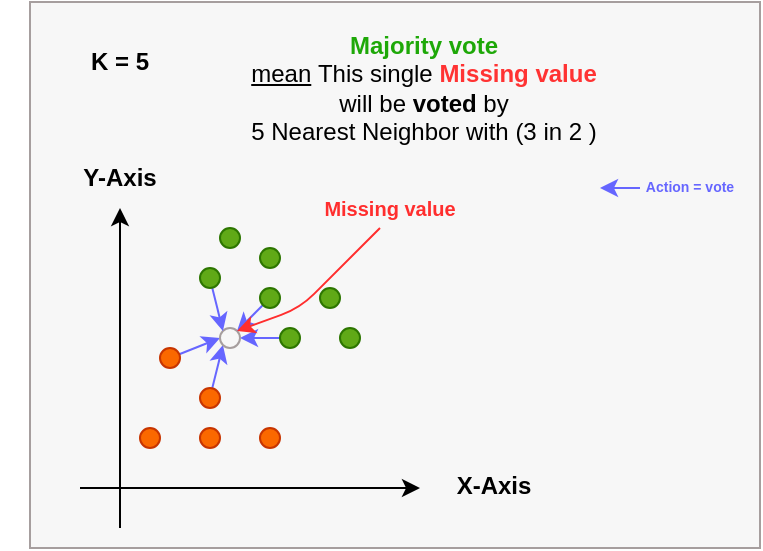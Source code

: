 <mxfile>
    <diagram id="IKJxbRF_tEEVHbuZRPLW" name="Page-1">
        <mxGraphModel dx="500" dy="797" grid="1" gridSize="10" guides="1" tooltips="1" connect="1" arrows="1" fold="1" page="1" pageScale="1" pageWidth="850" pageHeight="1100" math="0" shadow="0">
            <root>
                <mxCell id="0"/>
                <mxCell id="1" parent="0"/>
                <mxCell id="41" value="" style="rounded=0;whiteSpace=wrap;html=1;strokeColor=#A69E9E;fontSize=7;fontColor=#6666FF;fillColor=#F7F7F7;" parent="1" vertex="1">
                    <mxGeometry x="60" y="470" width="365" height="273" as="geometry"/>
                </mxCell>
                <mxCell id="6" value="" style="endArrow=classic;html=1;fontColor=#000000;strokeColor=#000000;" parent="1" edge="1">
                    <mxGeometry width="50" height="50" relative="1" as="geometry">
                        <mxPoint x="105" y="733" as="sourcePoint"/>
                        <mxPoint x="105" y="573" as="targetPoint"/>
                    </mxGeometry>
                </mxCell>
                <mxCell id="7" value="" style="endArrow=classic;html=1;fontColor=#000000;strokeColor=#000000;" parent="1" edge="1">
                    <mxGeometry width="50" height="50" relative="1" as="geometry">
                        <mxPoint x="85" y="713" as="sourcePoint"/>
                        <mxPoint x="255" y="713" as="targetPoint"/>
                    </mxGeometry>
                </mxCell>
                <mxCell id="8" value="" style="ellipse;whiteSpace=wrap;html=1;fillColor=#60a917;fontColor=#ffffff;strokeColor=#2D7600;" parent="1" vertex="1">
                    <mxGeometry x="155" y="583" width="10" height="10" as="geometry"/>
                </mxCell>
                <mxCell id="9" value="" style="ellipse;whiteSpace=wrap;html=1;fillColor=#60a917;fontColor=#ffffff;strokeColor=#2D7600;" parent="1" vertex="1">
                    <mxGeometry x="175" y="593" width="10" height="10" as="geometry"/>
                </mxCell>
                <mxCell id="36" style="edgeStyle=none;html=1;entryX=1;entryY=0.5;entryDx=0;entryDy=0;strokeColor=#6666FF;fontSize=10;fontColor=#FF3333;" parent="1" source="10" target="21" edge="1">
                    <mxGeometry relative="1" as="geometry"/>
                </mxCell>
                <mxCell id="10" value="" style="ellipse;whiteSpace=wrap;html=1;fillColor=#60a917;fontColor=#ffffff;strokeColor=#2D7600;" parent="1" vertex="1">
                    <mxGeometry x="185" y="633" width="10" height="10" as="geometry"/>
                </mxCell>
                <mxCell id="11" value="" style="ellipse;whiteSpace=wrap;html=1;fillColor=#60a917;fontColor=#ffffff;strokeColor=#2D7600;" parent="1" vertex="1">
                    <mxGeometry x="205" y="613" width="10" height="10" as="geometry"/>
                </mxCell>
                <mxCell id="12" value="" style="ellipse;whiteSpace=wrap;html=1;fillColor=#60a917;fontColor=#ffffff;strokeColor=#2D7600;" parent="1" vertex="1">
                    <mxGeometry x="215" y="633" width="10" height="10" as="geometry"/>
                </mxCell>
                <mxCell id="34" style="edgeStyle=none;html=1;entryX=0;entryY=0.5;entryDx=0;entryDy=0;strokeColor=#6666FF;fontSize=10;fontColor=#FF3333;" parent="1" source="15" target="21" edge="1">
                    <mxGeometry relative="1" as="geometry"/>
                </mxCell>
                <mxCell id="15" value="" style="ellipse;whiteSpace=wrap;html=1;fillColor=#fa6800;fontColor=#000000;strokeColor=#C73500;" parent="1" vertex="1">
                    <mxGeometry x="125" y="643" width="10" height="10" as="geometry"/>
                </mxCell>
                <mxCell id="16" value="" style="ellipse;whiteSpace=wrap;html=1;fillColor=#fa6800;fontColor=#000000;strokeColor=#C73500;" parent="1" vertex="1">
                    <mxGeometry x="115" y="683" width="10" height="10" as="geometry"/>
                </mxCell>
                <mxCell id="35" style="edgeStyle=none;html=1;entryX=0;entryY=1;entryDx=0;entryDy=0;strokeColor=#6666FF;fontSize=10;fontColor=#FF3333;" parent="1" source="17" target="21" edge="1">
                    <mxGeometry relative="1" as="geometry"/>
                </mxCell>
                <mxCell id="17" value="" style="ellipse;whiteSpace=wrap;html=1;fillColor=#fa6800;fontColor=#000000;strokeColor=#C73500;" parent="1" vertex="1">
                    <mxGeometry x="145" y="663" width="10" height="10" as="geometry"/>
                </mxCell>
                <mxCell id="18" value="" style="ellipse;whiteSpace=wrap;html=1;fillColor=#fa6800;fontColor=#000000;strokeColor=#C73500;" parent="1" vertex="1">
                    <mxGeometry x="145" y="683" width="10" height="10" as="geometry"/>
                </mxCell>
                <mxCell id="19" value="" style="ellipse;whiteSpace=wrap;html=1;fillColor=#fa6800;fontColor=#000000;strokeColor=#C73500;" parent="1" vertex="1">
                    <mxGeometry x="175" y="683" width="10" height="10" as="geometry"/>
                </mxCell>
                <mxCell id="21" value="" style="ellipse;whiteSpace=wrap;html=1;fillColor=none;strokeColor=#A69E9E;" parent="1" vertex="1">
                    <mxGeometry x="155" y="633" width="10" height="10" as="geometry"/>
                </mxCell>
                <mxCell id="22" value="&lt;b&gt;&lt;font color=&quot;#1ea808&quot;&gt;Majority vote&lt;br&gt;&lt;/font&gt;&lt;/b&gt;&lt;font color=&quot;#000000&quot;&gt;&lt;u&gt;mean&lt;/u&gt;&amp;nbsp;This single&lt;/font&gt; &lt;b&gt;&lt;font color=&quot;#ff3333&quot;&gt;Missing value&lt;/font&gt;&lt;/b&gt; &lt;font color=&quot;#000000&quot;&gt;will be &lt;b&gt;voted &lt;/b&gt;by&lt;br&gt;5 Nearest Neighbor with (3 in 2 )&lt;/font&gt;" style="text;html=1;strokeColor=none;fillColor=none;align=center;verticalAlign=middle;whiteSpace=wrap;rounded=0;" parent="1" vertex="1">
                    <mxGeometry x="162" y="483" width="190" height="60" as="geometry"/>
                </mxCell>
                <mxCell id="37" style="edgeStyle=none;html=1;entryX=1;entryY=0;entryDx=0;entryDy=0;strokeColor=#6666FF;fontSize=10;fontColor=#FF3333;" parent="1" source="23" target="21" edge="1">
                    <mxGeometry relative="1" as="geometry"/>
                </mxCell>
                <mxCell id="23" value="" style="ellipse;whiteSpace=wrap;html=1;fillColor=#60a917;fontColor=#ffffff;strokeColor=#2D7600;" parent="1" vertex="1">
                    <mxGeometry x="175" y="613" width="10" height="10" as="geometry"/>
                </mxCell>
                <mxCell id="33" style="edgeStyle=none;html=1;entryX=0;entryY=0;entryDx=0;entryDy=0;strokeColor=#6666FF;fontSize=10;fontColor=#FF3333;" parent="1" source="24" target="21" edge="1">
                    <mxGeometry relative="1" as="geometry"/>
                </mxCell>
                <mxCell id="24" value="" style="ellipse;whiteSpace=wrap;html=1;fillColor=#60a917;fontColor=#ffffff;strokeColor=#2D7600;" parent="1" vertex="1">
                    <mxGeometry x="145" y="603" width="10" height="10" as="geometry"/>
                </mxCell>
                <mxCell id="26" value="" style="endArrow=classic;html=1;fillColor=#e51400;strokeColor=#FF2E2E;entryX=1;entryY=0;entryDx=0;entryDy=0;" parent="1" target="21" edge="1">
                    <mxGeometry width="50" height="50" relative="1" as="geometry">
                        <mxPoint x="235" y="583" as="sourcePoint"/>
                        <mxPoint x="395" y="633" as="targetPoint"/>
                        <Array as="points">
                            <mxPoint x="195" y="623"/>
                        </Array>
                    </mxGeometry>
                </mxCell>
                <mxCell id="27" value="&lt;b&gt;&lt;font color=&quot;#ff2e2e&quot; style=&quot;font-size: 10px;&quot;&gt;Missing value&lt;/font&gt;&lt;/b&gt;" style="text;html=1;strokeColor=none;fillColor=none;align=center;verticalAlign=middle;whiteSpace=wrap;rounded=0;" parent="1" vertex="1">
                    <mxGeometry x="205" y="563" width="70" height="20" as="geometry"/>
                </mxCell>
                <mxCell id="28" value="&lt;b&gt;Y-Axis&lt;/b&gt;" style="text;html=1;strokeColor=none;fillColor=none;align=center;verticalAlign=middle;whiteSpace=wrap;rounded=0;fontColor=#000000;" parent="1" vertex="1">
                    <mxGeometry x="45" y="543" width="120" height="30" as="geometry"/>
                </mxCell>
                <mxCell id="29" value="&lt;b&gt;X-Axis&lt;/b&gt;" style="text;html=1;strokeColor=none;fillColor=none;align=center;verticalAlign=middle;whiteSpace=wrap;rounded=0;fontColor=#000000;" parent="1" vertex="1">
                    <mxGeometry x="232" y="697" width="120" height="30" as="geometry"/>
                </mxCell>
                <mxCell id="30" value="&lt;b&gt;K = 5&lt;/b&gt;" style="text;html=1;strokeColor=none;fillColor=none;align=center;verticalAlign=middle;whiteSpace=wrap;rounded=0;fontColor=#000000;" parent="1" vertex="1">
                    <mxGeometry x="45" y="485.2" width="120" height="30" as="geometry"/>
                </mxCell>
                <mxCell id="38" value="" style="endArrow=classic;html=1;strokeColor=#6666FF;fontSize=10;fontColor=#FF3333;" parent="1" edge="1">
                    <mxGeometry width="50" height="50" relative="1" as="geometry">
                        <mxPoint x="365" y="563" as="sourcePoint"/>
                        <mxPoint x="345" y="563" as="targetPoint"/>
                    </mxGeometry>
                </mxCell>
                <mxCell id="39" value="&lt;b&gt;&lt;font color=&quot;#6666ff&quot; style=&quot;font-size: 7px;&quot;&gt;Action = vote&lt;/font&gt;&lt;/b&gt;" style="text;html=1;strokeColor=none;fillColor=none;align=center;verticalAlign=middle;whiteSpace=wrap;rounded=0;" parent="1" vertex="1">
                    <mxGeometry x="355" y="551" width="70" height="20" as="geometry"/>
                </mxCell>
            </root>
        </mxGraphModel>
    </diagram>
</mxfile>
